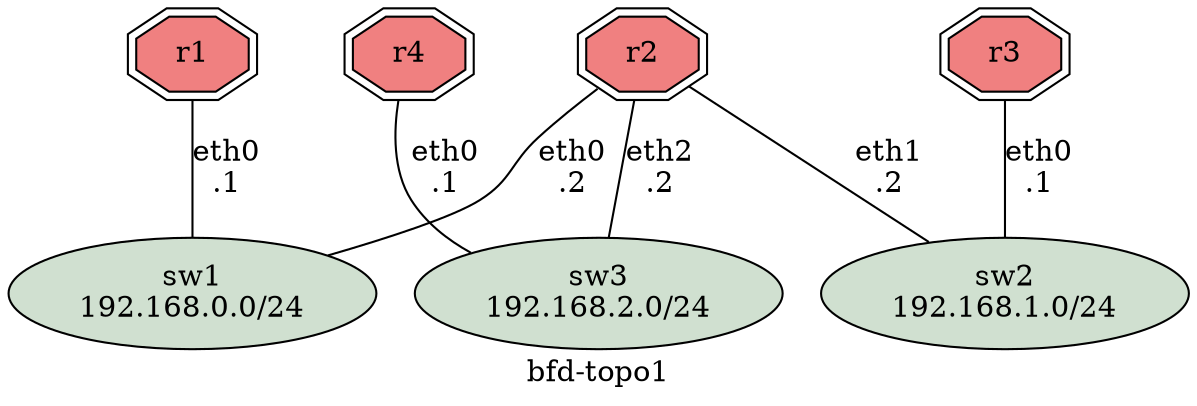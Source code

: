 ## Color coding:
#########################
##  Main FRR: #f08080  red
##  Switches: #d0e0d0  gray
##  RIP:      #19e3d9  Cyan
##  RIPng:    #fcb314  dark yellow
##  OSPFv2:   #32b835  Green
##  OSPFv3:   #19e3d9  Cyan
##  ISIS IPv4 #fcb314  dark yellow
##  ISIS IPv6 #9a81ec  purple
##  BGP IPv4  #eee3d3  beige
##  BGP IPv6  #fdff00  yellow
##### Colors (see http://www.color-hex.com/)

graph template {
  label="bfd-topo1";

  # Routers
  r1 [
    shape=doubleoctagon,
    label="r1",
    fillcolor="#f08080",
    style=filled,
  ];
  r2 [
    shape=doubleoctagon
    label="r2",
    fillcolor="#f08080",
    style=filled,
  ];
  r3 [
    shape=doubleoctagon
    label="r3",
    fillcolor="#f08080",
    style=filled,
  ];
  r4 [
    shape=doubleoctagon
    label="r4",
    fillcolor="#f08080",
    style=filled,
  ];

  # Switches
  sw1 [
    shape=oval,
    label="sw1\n192.168.0.0/24",
    fillcolor="#d0e0d0",
    style=filled,
  ];
  sw2 [
    shape=oval,
    label="sw2\n192.168.1.0/24",
    fillcolor="#d0e0d0",
    style=filled,
  ];
  sw3 [
    shape=oval,
    label="sw3\n192.168.2.0/24",
    fillcolor="#d0e0d0",
    style=filled,
  ];

  # Connections
  r1 -- sw1 [label="eth0\n.1"];
  r2 -- sw1 [label="eth0\n.2"];

  r3 -- sw2 [label="eth0\n.1"];
  r2 -- sw2 [label="eth1\n.2"];

  r4 -- sw3 [label="eth0\n.1"];
  r2 -- sw3 [label="eth2\n.2"];
}

